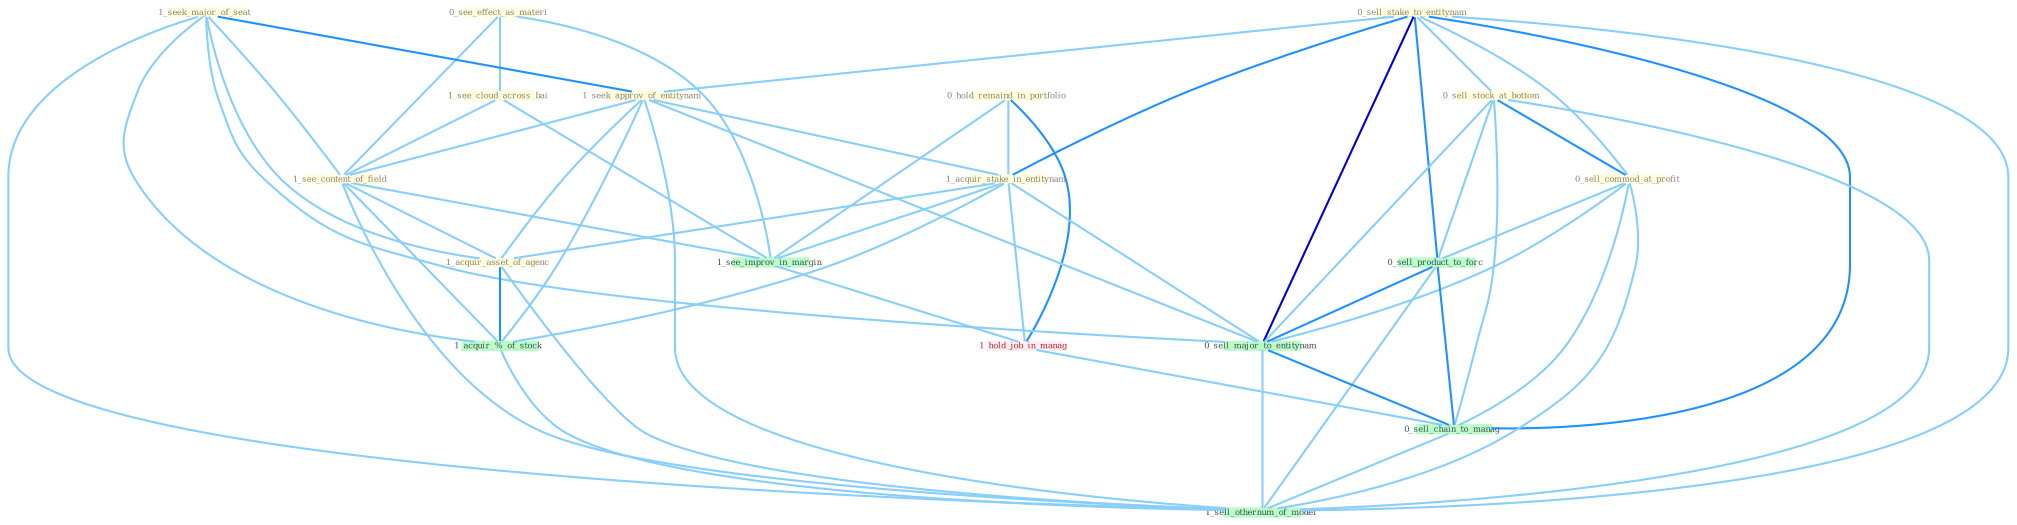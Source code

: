 Graph G{ 
    node
    [shape=polygon,style=filled,width=.5,height=.06,color="#BDFCC9",fixedsize=true,fontsize=4,
    fontcolor="#2f4f4f"];
    {node
    [color="#ffffe0", fontcolor="#8b7d6b"] "0_hold_remaind_in_portfolio " "0_sell_stake_to_entitynam " "0_see_effect_as_materi " "1_see_cloud_across_bai " "1_seek_major_of_seat " "1_seek_approv_of_entitynam " "1_see_content_of_field " "0_sell_stock_at_bottom " "1_acquir_stake_in_entitynam " "1_acquir_asset_of_agenc " "0_sell_commod_at_profit "}
{node [color="#fff0f5", fontcolor="#b22222"] "1_hold_job_in_manag "}
edge [color="#B0E2FF"];

	"0_hold_remaind_in_portfolio " -- "1_acquir_stake_in_entitynam " [w="1", color="#87cefa" ];
	"0_hold_remaind_in_portfolio " -- "1_see_improv_in_margin " [w="1", color="#87cefa" ];
	"0_hold_remaind_in_portfolio " -- "1_hold_job_in_manag " [w="2", color="#1e90ff" , len=0.8];
	"0_sell_stake_to_entitynam " -- "1_seek_approv_of_entitynam " [w="1", color="#87cefa" ];
	"0_sell_stake_to_entitynam " -- "0_sell_stock_at_bottom " [w="1", color="#87cefa" ];
	"0_sell_stake_to_entitynam " -- "1_acquir_stake_in_entitynam " [w="2", color="#1e90ff" , len=0.8];
	"0_sell_stake_to_entitynam " -- "0_sell_commod_at_profit " [w="1", color="#87cefa" ];
	"0_sell_stake_to_entitynam " -- "0_sell_product_to_forc " [w="2", color="#1e90ff" , len=0.8];
	"0_sell_stake_to_entitynam " -- "0_sell_major_to_entitynam " [w="3", color="#0000cd" , len=0.6];
	"0_sell_stake_to_entitynam " -- "0_sell_chain_to_manag " [w="2", color="#1e90ff" , len=0.8];
	"0_sell_stake_to_entitynam " -- "1_sell_othernum_of_model " [w="1", color="#87cefa" ];
	"0_see_effect_as_materi " -- "1_see_cloud_across_bai " [w="1", color="#87cefa" ];
	"0_see_effect_as_materi " -- "1_see_content_of_field " [w="1", color="#87cefa" ];
	"0_see_effect_as_materi " -- "1_see_improv_in_margin " [w="1", color="#87cefa" ];
	"1_see_cloud_across_bai " -- "1_see_content_of_field " [w="1", color="#87cefa" ];
	"1_see_cloud_across_bai " -- "1_see_improv_in_margin " [w="1", color="#87cefa" ];
	"1_seek_major_of_seat " -- "1_seek_approv_of_entitynam " [w="2", color="#1e90ff" , len=0.8];
	"1_seek_major_of_seat " -- "1_see_content_of_field " [w="1", color="#87cefa" ];
	"1_seek_major_of_seat " -- "1_acquir_asset_of_agenc " [w="1", color="#87cefa" ];
	"1_seek_major_of_seat " -- "1_acquir_%_of_stock " [w="1", color="#87cefa" ];
	"1_seek_major_of_seat " -- "0_sell_major_to_entitynam " [w="1", color="#87cefa" ];
	"1_seek_major_of_seat " -- "1_sell_othernum_of_model " [w="1", color="#87cefa" ];
	"1_seek_approv_of_entitynam " -- "1_see_content_of_field " [w="1", color="#87cefa" ];
	"1_seek_approv_of_entitynam " -- "1_acquir_stake_in_entitynam " [w="1", color="#87cefa" ];
	"1_seek_approv_of_entitynam " -- "1_acquir_asset_of_agenc " [w="1", color="#87cefa" ];
	"1_seek_approv_of_entitynam " -- "1_acquir_%_of_stock " [w="1", color="#87cefa" ];
	"1_seek_approv_of_entitynam " -- "0_sell_major_to_entitynam " [w="1", color="#87cefa" ];
	"1_seek_approv_of_entitynam " -- "1_sell_othernum_of_model " [w="1", color="#87cefa" ];
	"1_see_content_of_field " -- "1_acquir_asset_of_agenc " [w="1", color="#87cefa" ];
	"1_see_content_of_field " -- "1_see_improv_in_margin " [w="1", color="#87cefa" ];
	"1_see_content_of_field " -- "1_acquir_%_of_stock " [w="1", color="#87cefa" ];
	"1_see_content_of_field " -- "1_sell_othernum_of_model " [w="1", color="#87cefa" ];
	"0_sell_stock_at_bottom " -- "0_sell_commod_at_profit " [w="2", color="#1e90ff" , len=0.8];
	"0_sell_stock_at_bottom " -- "0_sell_product_to_forc " [w="1", color="#87cefa" ];
	"0_sell_stock_at_bottom " -- "0_sell_major_to_entitynam " [w="1", color="#87cefa" ];
	"0_sell_stock_at_bottom " -- "0_sell_chain_to_manag " [w="1", color="#87cefa" ];
	"0_sell_stock_at_bottom " -- "1_sell_othernum_of_model " [w="1", color="#87cefa" ];
	"1_acquir_stake_in_entitynam " -- "1_acquir_asset_of_agenc " [w="1", color="#87cefa" ];
	"1_acquir_stake_in_entitynam " -- "1_see_improv_in_margin " [w="1", color="#87cefa" ];
	"1_acquir_stake_in_entitynam " -- "1_acquir_%_of_stock " [w="1", color="#87cefa" ];
	"1_acquir_stake_in_entitynam " -- "1_hold_job_in_manag " [w="1", color="#87cefa" ];
	"1_acquir_stake_in_entitynam " -- "0_sell_major_to_entitynam " [w="1", color="#87cefa" ];
	"1_acquir_asset_of_agenc " -- "1_acquir_%_of_stock " [w="2", color="#1e90ff" , len=0.8];
	"1_acquir_asset_of_agenc " -- "1_sell_othernum_of_model " [w="1", color="#87cefa" ];
	"0_sell_commod_at_profit " -- "0_sell_product_to_forc " [w="1", color="#87cefa" ];
	"0_sell_commod_at_profit " -- "0_sell_major_to_entitynam " [w="1", color="#87cefa" ];
	"0_sell_commod_at_profit " -- "0_sell_chain_to_manag " [w="1", color="#87cefa" ];
	"0_sell_commod_at_profit " -- "1_sell_othernum_of_model " [w="1", color="#87cefa" ];
	"1_see_improv_in_margin " -- "1_hold_job_in_manag " [w="1", color="#87cefa" ];
	"1_acquir_%_of_stock " -- "1_sell_othernum_of_model " [w="1", color="#87cefa" ];
	"1_hold_job_in_manag " -- "0_sell_chain_to_manag " [w="1", color="#87cefa" ];
	"0_sell_product_to_forc " -- "0_sell_major_to_entitynam " [w="2", color="#1e90ff" , len=0.8];
	"0_sell_product_to_forc " -- "0_sell_chain_to_manag " [w="2", color="#1e90ff" , len=0.8];
	"0_sell_product_to_forc " -- "1_sell_othernum_of_model " [w="1", color="#87cefa" ];
	"0_sell_major_to_entitynam " -- "0_sell_chain_to_manag " [w="2", color="#1e90ff" , len=0.8];
	"0_sell_major_to_entitynam " -- "1_sell_othernum_of_model " [w="1", color="#87cefa" ];
	"0_sell_chain_to_manag " -- "1_sell_othernum_of_model " [w="1", color="#87cefa" ];
}